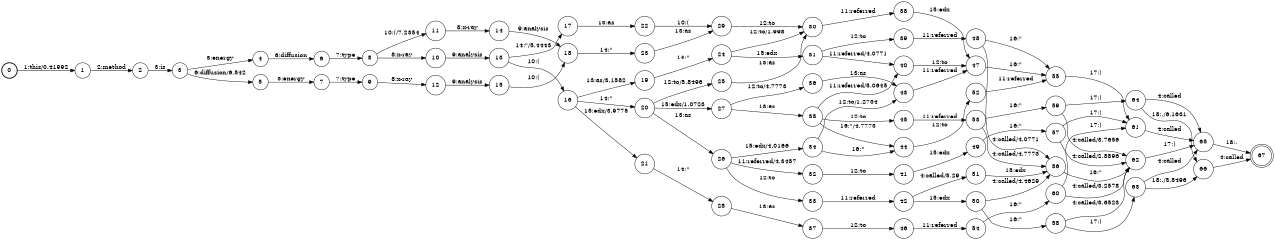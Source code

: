 digraph FST {
rankdir = LR;
size = "8.5,11";
label = "";
center = 1;
orientation = Portrait;
ranksep = "0.4";
nodesep = "0.25";
0 [label = "0", shape = circle, style = bold, fontsize = 14]
	0 -> 1 [label = "1:this/0.41992", fontsize = 14];
1 [label = "1", shape = circle, style = solid, fontsize = 14]
	1 -> 2 [label = "2:method", fontsize = 14];
2 [label = "2", shape = circle, style = solid, fontsize = 14]
	2 -> 3 [label = "3:is", fontsize = 14];
3 [label = "3", shape = circle, style = solid, fontsize = 14]
	3 -> 4 [label = "5:energy", fontsize = 14];
	3 -> 5 [label = "6:diffusion/6.542", fontsize = 14];
4 [label = "4", shape = circle, style = solid, fontsize = 14]
	4 -> 6 [label = "6:diffusion", fontsize = 14];
5 [label = "5", shape = circle, style = solid, fontsize = 14]
	5 -> 7 [label = "5:energy", fontsize = 14];
6 [label = "6", shape = circle, style = solid, fontsize = 14]
	6 -> 8 [label = "7:type", fontsize = 14];
7 [label = "7", shape = circle, style = solid, fontsize = 14]
	7 -> 9 [label = "7:type", fontsize = 14];
8 [label = "8", shape = circle, style = solid, fontsize = 14]
	8 -> 10 [label = "8:x-ray", fontsize = 14];
	8 -> 11 [label = "10:(/7.2354", fontsize = 14];
9 [label = "9", shape = circle, style = solid, fontsize = 14]
	9 -> 12 [label = "8:x-ray", fontsize = 14];
10 [label = "10", shape = circle, style = solid, fontsize = 14]
	10 -> 13 [label = "9:analysis", fontsize = 14];
11 [label = "11", shape = circle, style = solid, fontsize = 14]
	11 -> 14 [label = "8:x-ray", fontsize = 14];
12 [label = "12", shape = circle, style = solid, fontsize = 14]
	12 -> 15 [label = "9:analysis", fontsize = 14];
13 [label = "13", shape = circle, style = solid, fontsize = 14]
	13 -> 16 [label = "10:(", fontsize = 14];
	13 -> 17 [label = "14:&quot;/5.4443", fontsize = 14];
14 [label = "14", shape = circle, style = solid, fontsize = 14]
	14 -> 18 [label = "9:analysis", fontsize = 14];
15 [label = "15", shape = circle, style = solid, fontsize = 14]
	15 -> 18 [label = "10:(", fontsize = 14];
16 [label = "16", shape = circle, style = solid, fontsize = 14]
	16 -> 19 [label = "13:as/3.1582", fontsize = 14];
	16 -> 20 [label = "14:&quot;", fontsize = 14];
	16 -> 21 [label = "15:edx/3.9775", fontsize = 14];
17 [label = "17", shape = circle, style = solid, fontsize = 14]
	17 -> 22 [label = "13:as", fontsize = 14];
18 [label = "18", shape = circle, style = solid, fontsize = 14]
	18 -> 23 [label = "14:&quot;", fontsize = 14];
19 [label = "19", shape = circle, style = solid, fontsize = 14]
	19 -> 24 [label = "14:&quot;", fontsize = 14];
20 [label = "20", shape = circle, style = solid, fontsize = 14]
	20 -> 25 [label = "12:to/5.8496", fontsize = 14];
	20 -> 26 [label = "13:as", fontsize = 14];
	20 -> 27 [label = "15:edx/1.0723", fontsize = 14];
21 [label = "21", shape = circle, style = solid, fontsize = 14]
	21 -> 28 [label = "14:&quot;", fontsize = 14];
22 [label = "22", shape = circle, style = solid, fontsize = 14]
	22 -> 29 [label = "10:(", fontsize = 14];
23 [label = "23", shape = circle, style = solid, fontsize = 14]
	23 -> 29 [label = "13:as", fontsize = 14];
24 [label = "24", shape = circle, style = solid, fontsize = 14]
	24 -> 30 [label = "12:to/1.998", fontsize = 14];
	24 -> 31 [label = "15:edx", fontsize = 14];
25 [label = "25", shape = circle, style = solid, fontsize = 14]
	25 -> 30 [label = "13:as", fontsize = 14];
26 [label = "26", shape = circle, style = solid, fontsize = 14]
	26 -> 32 [label = "11:referred/4.3457", fontsize = 14];
	26 -> 33 [label = "12:to", fontsize = 14];
	26 -> 34 [label = "15:edx/4.0166", fontsize = 14];
27 [label = "27", shape = circle, style = solid, fontsize = 14]
	27 -> 36 [label = "12:to/4.7773", fontsize = 14];
	27 -> 35 [label = "13:as", fontsize = 14];
28 [label = "28", shape = circle, style = solid, fontsize = 14]
	28 -> 37 [label = "13:as", fontsize = 14];
29 [label = "29", shape = circle, style = solid, fontsize = 14]
	29 -> 30 [label = "12:to", fontsize = 14];
30 [label = "30", shape = circle, style = solid, fontsize = 14]
	30 -> 38 [label = "11:referred", fontsize = 14];
31 [label = "31", shape = circle, style = solid, fontsize = 14]
	31 -> 40 [label = "11:referred/4.0771", fontsize = 14];
	31 -> 39 [label = "12:to", fontsize = 14];
32 [label = "32", shape = circle, style = solid, fontsize = 14]
	32 -> 41 [label = "12:to", fontsize = 14];
33 [label = "33", shape = circle, style = solid, fontsize = 14]
	33 -> 42 [label = "11:referred", fontsize = 14];
34 [label = "34", shape = circle, style = solid, fontsize = 14]
	34 -> 43 [label = "12:to/1.2734", fontsize = 14];
	34 -> 44 [label = "16:&quot;", fontsize = 14];
35 [label = "35", shape = circle, style = solid, fontsize = 14]
	35 -> 40 [label = "11:referred/5.0645", fontsize = 14];
	35 -> 45 [label = "12:to", fontsize = 14];
	35 -> 44 [label = "16:&quot;/4.7773", fontsize = 14];
36 [label = "36", shape = circle, style = solid, fontsize = 14]
	36 -> 43 [label = "13:as", fontsize = 14];
37 [label = "37", shape = circle, style = solid, fontsize = 14]
	37 -> 46 [label = "12:to", fontsize = 14];
38 [label = "38", shape = circle, style = solid, fontsize = 14]
	38 -> 47 [label = "15:edx", fontsize = 14];
39 [label = "39", shape = circle, style = solid, fontsize = 14]
	39 -> 48 [label = "11:referred", fontsize = 14];
40 [label = "40", shape = circle, style = solid, fontsize = 14]
	40 -> 47 [label = "12:to", fontsize = 14];
41 [label = "41", shape = circle, style = solid, fontsize = 14]
	41 -> 49 [label = "15:edx", fontsize = 14];
42 [label = "42", shape = circle, style = solid, fontsize = 14]
	42 -> 51 [label = "4:called/5.29", fontsize = 14];
	42 -> 50 [label = "15:edx", fontsize = 14];
43 [label = "43", shape = circle, style = solid, fontsize = 14]
	43 -> 47 [label = "11:referred", fontsize = 14];
44 [label = "44", shape = circle, style = solid, fontsize = 14]
	44 -> 52 [label = "12:to", fontsize = 14];
45 [label = "45", shape = circle, style = solid, fontsize = 14]
	45 -> 53 [label = "11:referred", fontsize = 14];
46 [label = "46", shape = circle, style = solid, fontsize = 14]
	46 -> 54 [label = "11:referred", fontsize = 14];
47 [label = "47", shape = circle, style = solid, fontsize = 14]
	47 -> 55 [label = "16:&quot;", fontsize = 14];
48 [label = "48", shape = circle, style = solid, fontsize = 14]
	48 -> 56 [label = "4:called/4.0771", fontsize = 14];
	48 -> 55 [label = "16:&quot;", fontsize = 14];
49 [label = "49", shape = circle, style = solid, fontsize = 14]
	49 -> 57 [label = "16:&quot;", fontsize = 14];
50 [label = "50", shape = circle, style = solid, fontsize = 14]
	50 -> 56 [label = "4:called/4.4629", fontsize = 14];
	50 -> 58 [label = "16:&quot;", fontsize = 14];
51 [label = "51", shape = circle, style = solid, fontsize = 14]
	51 -> 56 [label = "15:edx", fontsize = 14];
52 [label = "52", shape = circle, style = solid, fontsize = 14]
	52 -> 55 [label = "11:referred", fontsize = 14];
53 [label = "53", shape = circle, style = solid, fontsize = 14]
	53 -> 56 [label = "4:called/4.7773", fontsize = 14];
	53 -> 59 [label = "16:&quot;", fontsize = 14];
54 [label = "54", shape = circle, style = solid, fontsize = 14]
	54 -> 60 [label = "16:&quot;", fontsize = 14];
55 [label = "55", shape = circle, style = solid, fontsize = 14]
	55 -> 61 [label = "17:)", fontsize = 14];
56 [label = "56", shape = circle, style = solid, fontsize = 14]
	56 -> 62 [label = "16:&quot;", fontsize = 14];
57 [label = "57", shape = circle, style = solid, fontsize = 14]
	57 -> 62 [label = "4:called/2.8896", fontsize = 14];
	57 -> 61 [label = "17:)", fontsize = 14];
58 [label = "58", shape = circle, style = solid, fontsize = 14]
	58 -> 62 [label = "4:called/3.6523", fontsize = 14];
	58 -> 63 [label = "17:)", fontsize = 14];
59 [label = "59", shape = circle, style = solid, fontsize = 14]
	59 -> 62 [label = "4:called/3.7656", fontsize = 14];
	59 -> 64 [label = "17:)", fontsize = 14];
60 [label = "60", shape = circle, style = solid, fontsize = 14]
	60 -> 62 [label = "4:called/3.2578", fontsize = 14];
	60 -> 61 [label = "17:)", fontsize = 14];
61 [label = "61", shape = circle, style = solid, fontsize = 14]
	61 -> 65 [label = "4:called", fontsize = 14];
62 [label = "62", shape = circle, style = solid, fontsize = 14]
	62 -> 65 [label = "17:)", fontsize = 14];
63 [label = "63", shape = circle, style = solid, fontsize = 14]
	63 -> 65 [label = "4:called", fontsize = 14];
	63 -> 66 [label = "18:./5.8496", fontsize = 14];
64 [label = "64", shape = circle, style = solid, fontsize = 14]
	64 -> 65 [label = "4:called", fontsize = 14];
	64 -> 66 [label = "18:./6.1631", fontsize = 14];
65 [label = "65", shape = circle, style = solid, fontsize = 14]
	65 -> 67 [label = "18:.", fontsize = 14];
66 [label = "66", shape = circle, style = solid, fontsize = 14]
	66 -> 67 [label = "4:called", fontsize = 14];
67 [label = "67", shape = doublecircle, style = solid, fontsize = 14]
}
